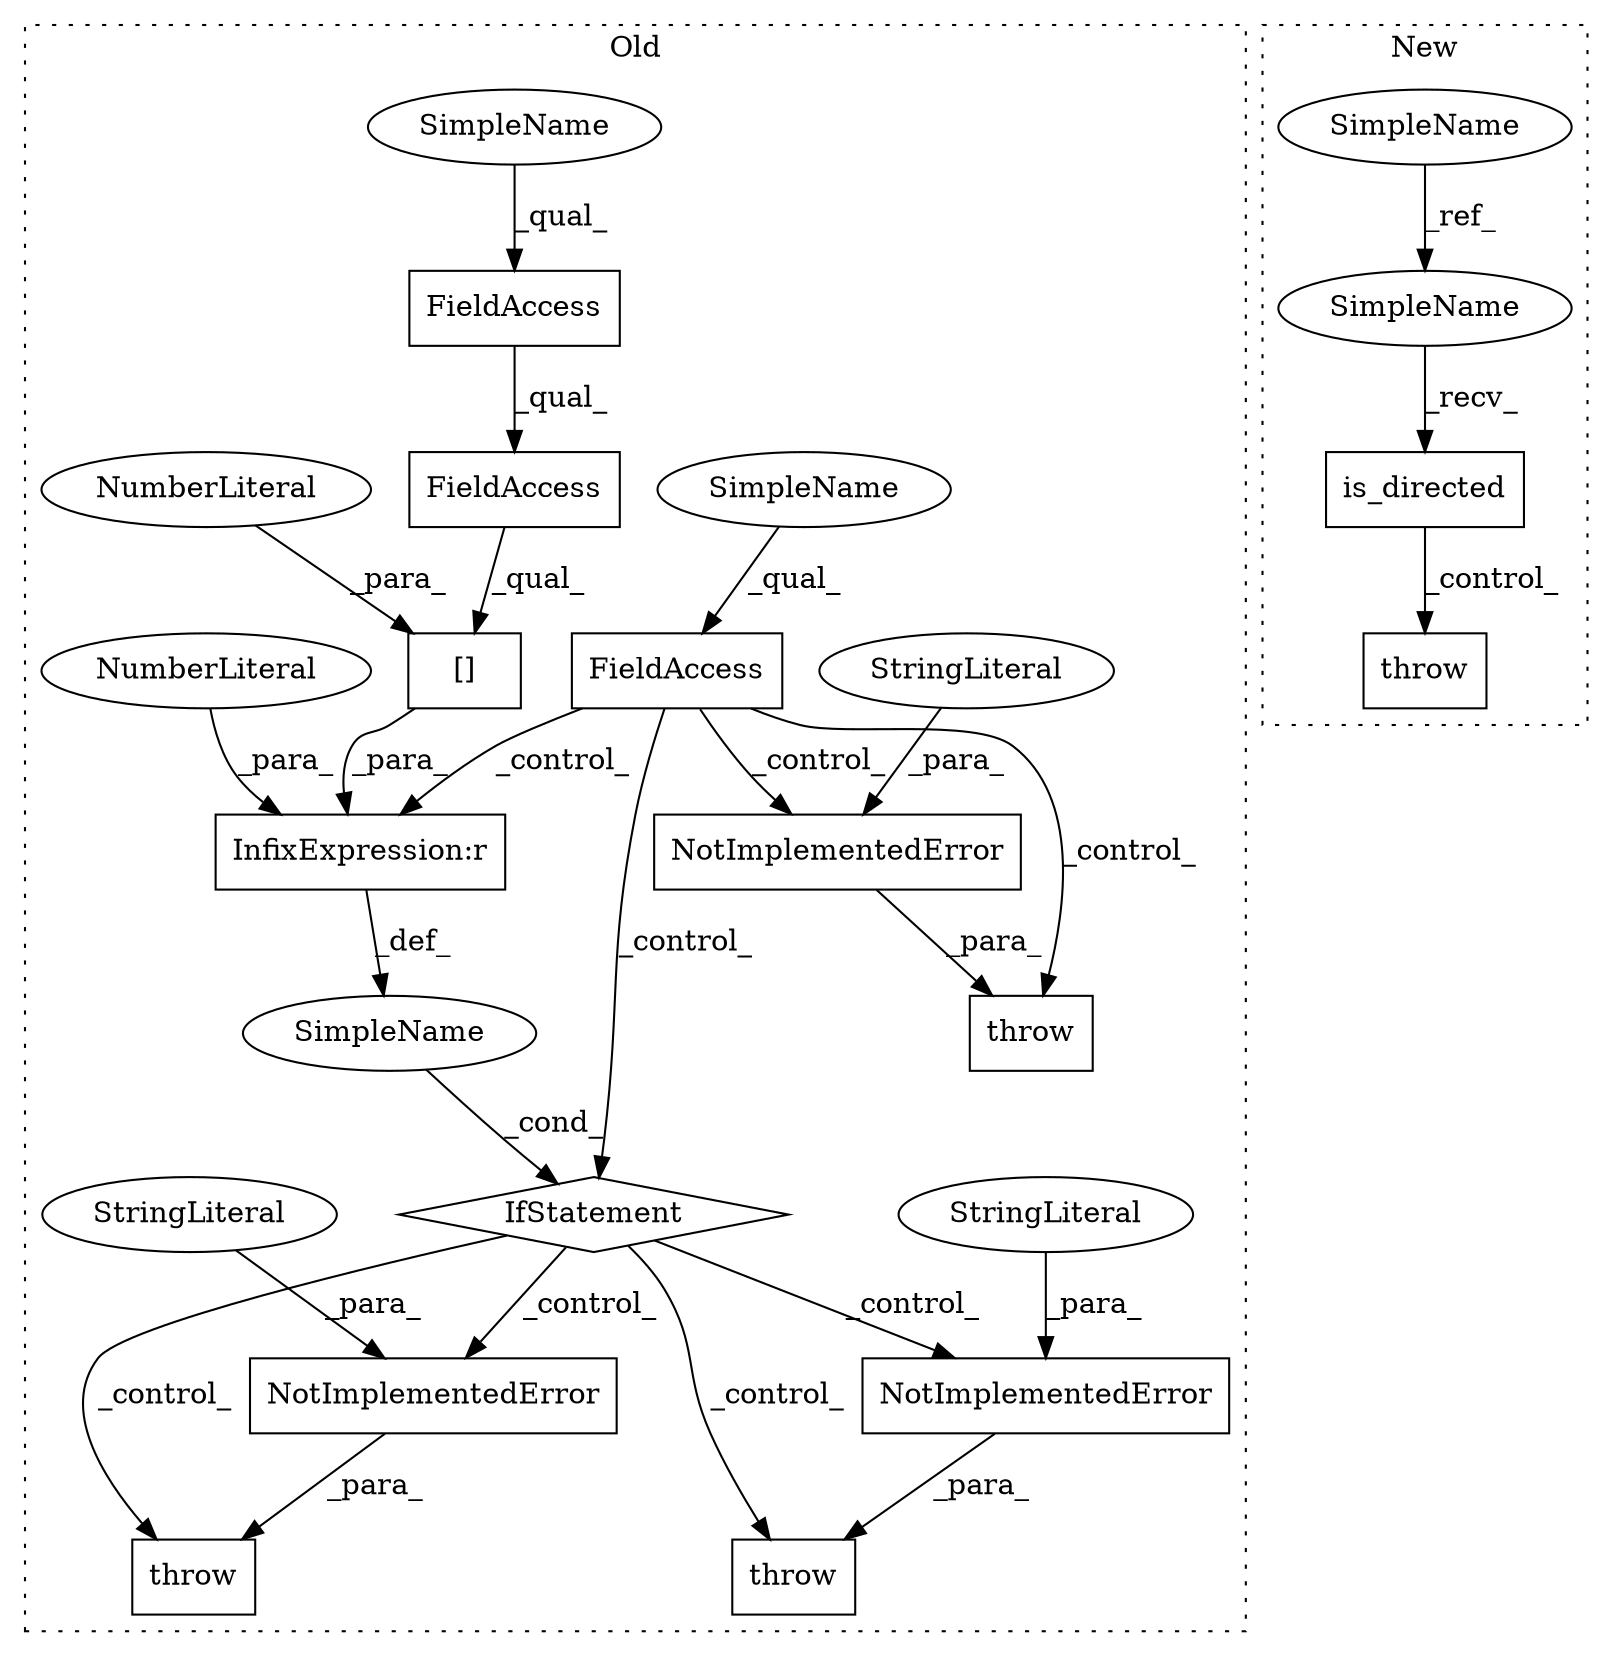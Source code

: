 digraph G {
subgraph cluster0 {
1 [label="NotImplementedError" a="32" s="7702,7728" l="20,1" shape="box"];
3 [label="SimpleName" a="42" s="" l="" shape="ellipse"];
4 [label="throw" a="53" s="7637" l="6" shape="box"];
5 [label="InfixExpression:r" a="27" s="7620" l="4" shape="box"];
6 [label="NumberLiteral" a="34" s="7624" l="1" shape="ellipse"];
7 [label="[]" a="2" s="7603,7619" l="15,1" shape="box"];
8 [label="NumberLiteral" a="34" s="7618" l="1" shape="ellipse"];
9 [label="throw" a="53" s="7696" l="6" shape="box"];
11 [label="FieldAccess" a="22" s="7603" l="14" shape="box"];
12 [label="FieldAccess" a="22" s="7603" l="8" shape="box"];
14 [label="FieldAccess" a="22" s="7538" l="10" shape="box"];
15 [label="throw" a="53" s="7558" l="6" shape="box"];
16 [label="IfStatement" a="25" s="7599,7625" l="4,2" shape="diamond"];
17 [label="NotImplementedError" a="32" s="7643,7669" l="20,1" shape="box"];
18 [label="StringLiteral" a="45" s="7663" l="6" shape="ellipse"];
19 [label="NotImplementedError" a="32" s="7564,7590" l="20,1" shape="box"];
20 [label="StringLiteral" a="45" s="7584" l="6" shape="ellipse"];
21 [label="StringLiteral" a="45" s="7722" l="6" shape="ellipse"];
23 [label="SimpleName" a="42" s="7538" l="1" shape="ellipse"];
24 [label="SimpleName" a="42" s="7603" l="1" shape="ellipse"];
label = "Old";
style="dotted";
}
subgraph cluster1 {
2 [label="is_directed" a="32" s="7381" l="13" shape="box"];
10 [label="throw" a="53" s="7404" l="6" shape="box"];
13 [label="SimpleName" a="42" s="6758" l="1" shape="ellipse"];
22 [label="SimpleName" a="42" s="7379" l="1" shape="ellipse"];
label = "New";
style="dotted";
}
1 -> 9 [label="_para_"];
2 -> 10 [label="_control_"];
3 -> 16 [label="_cond_"];
5 -> 3 [label="_def_"];
6 -> 5 [label="_para_"];
7 -> 5 [label="_para_"];
8 -> 7 [label="_para_"];
11 -> 7 [label="_qual_"];
12 -> 11 [label="_qual_"];
13 -> 22 [label="_ref_"];
14 -> 15 [label="_control_"];
14 -> 16 [label="_control_"];
14 -> 19 [label="_control_"];
14 -> 5 [label="_control_"];
16 -> 9 [label="_control_"];
16 -> 4 [label="_control_"];
16 -> 1 [label="_control_"];
16 -> 17 [label="_control_"];
17 -> 4 [label="_para_"];
18 -> 17 [label="_para_"];
19 -> 15 [label="_para_"];
20 -> 19 [label="_para_"];
21 -> 1 [label="_para_"];
22 -> 2 [label="_recv_"];
23 -> 14 [label="_qual_"];
24 -> 12 [label="_qual_"];
}